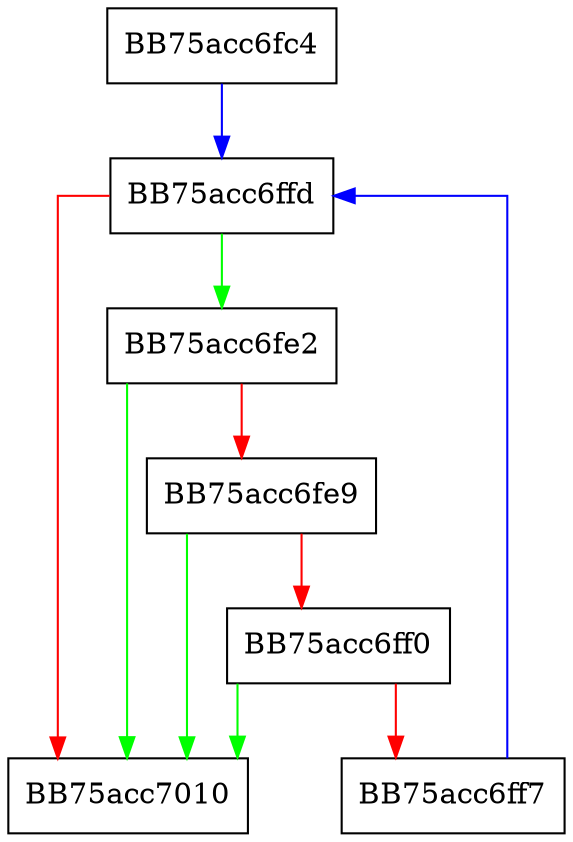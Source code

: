 digraph SkipLine {
  node [shape="box"];
  graph [splines=ortho];
  BB75acc6fc4 -> BB75acc6ffd [color="blue"];
  BB75acc6fe2 -> BB75acc7010 [color="green"];
  BB75acc6fe2 -> BB75acc6fe9 [color="red"];
  BB75acc6fe9 -> BB75acc7010 [color="green"];
  BB75acc6fe9 -> BB75acc6ff0 [color="red"];
  BB75acc6ff0 -> BB75acc7010 [color="green"];
  BB75acc6ff0 -> BB75acc6ff7 [color="red"];
  BB75acc6ff7 -> BB75acc6ffd [color="blue"];
  BB75acc6ffd -> BB75acc6fe2 [color="green"];
  BB75acc6ffd -> BB75acc7010 [color="red"];
}